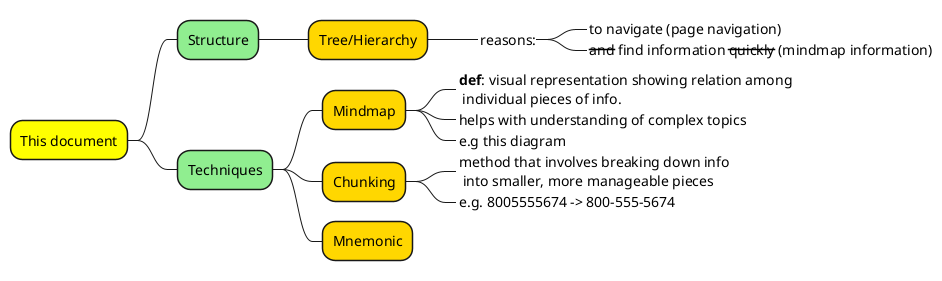 @startmindmap
<style>
mindmapDiagram {
    :depth(2) {
      BackGroundColor gold
    }
    :depth(1) {
      BackGroundColor lightgreen
    }
}
</style>

*[#yellow] This document
** Structure
*** Tree/Hierarchy
****_ reasons:
*****_ to navigate (page navigation)
*****_ <s>and</s> find information <s>quickly</s> (mindmap information)

** Techniques
*** Mindmap
****_ **def**: visual representation showing relation among \n \
individual pieces of info.
****_ helps with understanding of complex topics
****_ e.g this diagram
*** Chunking
****_ method that involves breaking down info \n \
into smaller, more manageable pieces
****_ e.g. 8005555674 -> 800-555-5674
*** Mnemonic
@endmindmap
